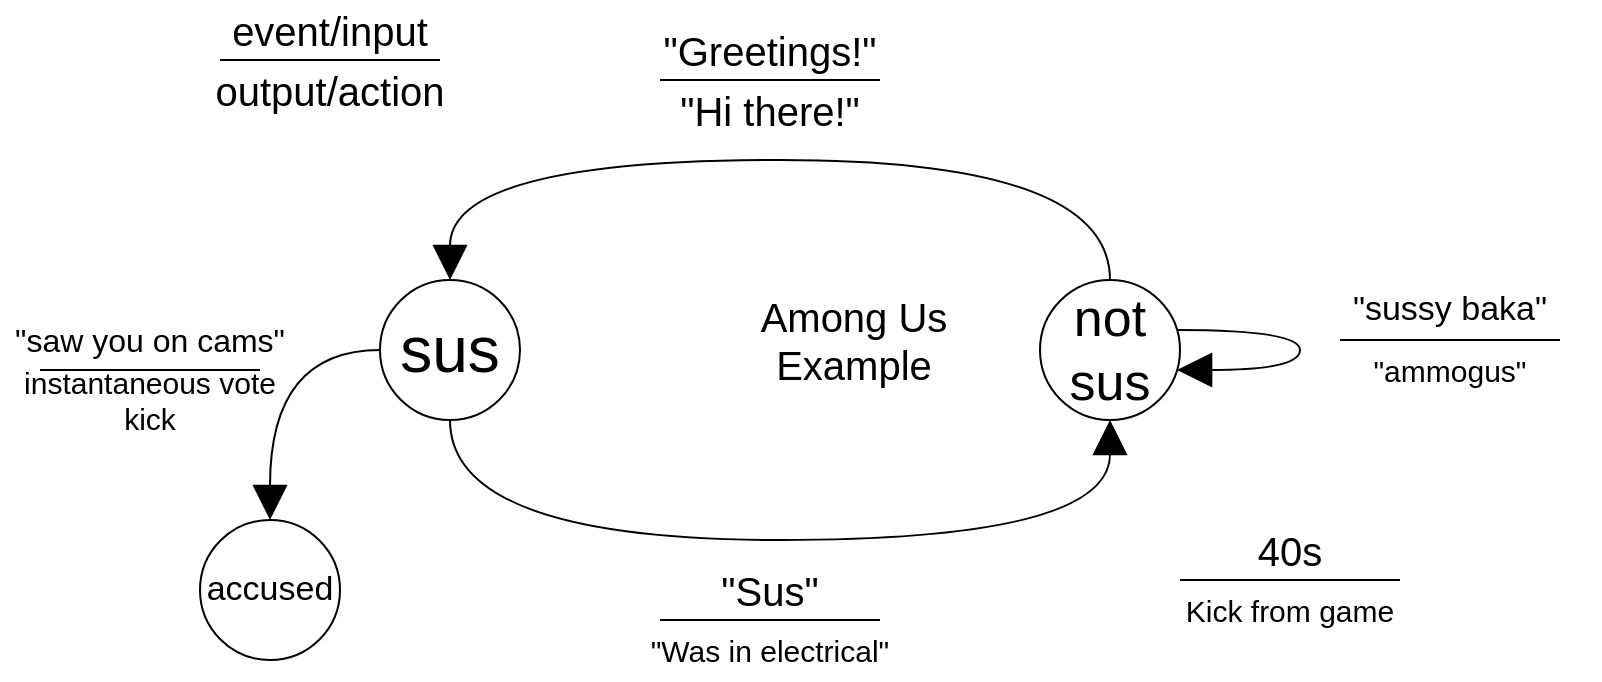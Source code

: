 <mxfile>
    <diagram id="560GXQTi_QRzfbSwSS2A" name="Page-1">
        <mxGraphModel dx="1982" dy="2610" grid="1" gridSize="10" guides="1" tooltips="1" connect="1" arrows="1" fold="1" page="1" pageScale="1" pageWidth="850" pageHeight="1100" math="0" shadow="0">
            <root>
                <mxCell id="0"/>
                <mxCell id="1" parent="0"/>
                <mxCell id="5" style="edgeStyle=orthogonalEdgeStyle;curved=1;html=1;fontSize=40;endArrow=block;endFill=1;endSize=15;" edge="1" parent="1" source="2" target="3">
                    <mxGeometry relative="1" as="geometry">
                        <Array as="points">
                            <mxPoint x="135" y="210"/>
                            <mxPoint x="465" y="210"/>
                        </Array>
                    </mxGeometry>
                </mxCell>
                <mxCell id="25" style="edgeStyle=orthogonalEdgeStyle;curved=1;html=1;fontSize=19;endArrow=block;endFill=1;endSize=15;" edge="1" parent="1" source="2" target="24">
                    <mxGeometry relative="1" as="geometry"/>
                </mxCell>
                <mxCell id="2" value="sus" style="ellipse;whiteSpace=wrap;html=1;aspect=fixed;fontSize=32;" vertex="1" parent="1">
                    <mxGeometry x="100" y="80" width="70" height="70" as="geometry"/>
                </mxCell>
                <mxCell id="4" style="edgeStyle=orthogonalEdgeStyle;html=1;fontSize=40;endArrow=block;endFill=1;endSize=15;curved=1;" edge="1" parent="1" source="3" target="2">
                    <mxGeometry relative="1" as="geometry">
                        <Array as="points">
                            <mxPoint x="465" y="20"/>
                            <mxPoint x="135" y="20"/>
                        </Array>
                    </mxGeometry>
                </mxCell>
                <mxCell id="3" value="not sus" style="ellipse;whiteSpace=wrap;html=1;aspect=fixed;fontSize=26;" vertex="1" parent="1">
                    <mxGeometry x="430" y="80" width="70" height="70" as="geometry"/>
                </mxCell>
                <mxCell id="6" value="" style="endArrow=none;html=1;fontSize=40;endSize=15;curved=1;" edge="1" parent="1">
                    <mxGeometry width="50" height="50" relative="1" as="geometry">
                        <mxPoint x="20" y="-30" as="sourcePoint"/>
                        <mxPoint x="130" y="-30" as="targetPoint"/>
                    </mxGeometry>
                </mxCell>
                <mxCell id="7" value="event/input" style="text;html=1;strokeColor=none;fillColor=none;align=center;verticalAlign=middle;whiteSpace=wrap;rounded=0;fontSize=20;" vertex="1" parent="1">
                    <mxGeometry x="20" y="-60" width="110" height="30" as="geometry"/>
                </mxCell>
                <mxCell id="8" value="output/action" style="text;html=1;strokeColor=none;fillColor=none;align=center;verticalAlign=middle;whiteSpace=wrap;rounded=0;fontSize=20;" vertex="1" parent="1">
                    <mxGeometry x="20" y="-30" width="110" height="30" as="geometry"/>
                </mxCell>
                <mxCell id="9" value="" style="endArrow=none;html=1;fontSize=40;endSize=15;curved=1;" edge="1" parent="1">
                    <mxGeometry width="50" height="50" relative="1" as="geometry">
                        <mxPoint x="240" y="-20" as="sourcePoint"/>
                        <mxPoint x="350" y="-20" as="targetPoint"/>
                    </mxGeometry>
                </mxCell>
                <mxCell id="10" value="&quot;Greetings!&quot;" style="text;html=1;strokeColor=none;fillColor=none;align=center;verticalAlign=middle;whiteSpace=wrap;rounded=0;fontSize=20;" vertex="1" parent="1">
                    <mxGeometry x="240" y="-50" width="110" height="30" as="geometry"/>
                </mxCell>
                <mxCell id="11" value="&quot;Hi there!&quot;" style="text;html=1;strokeColor=none;fillColor=none;align=center;verticalAlign=middle;whiteSpace=wrap;rounded=0;fontSize=20;" vertex="1" parent="1">
                    <mxGeometry x="240" y="-20" width="110" height="30" as="geometry"/>
                </mxCell>
                <mxCell id="12" value="" style="endArrow=none;html=1;fontSize=40;endSize=15;curved=1;" edge="1" parent="1">
                    <mxGeometry width="50" height="50" relative="1" as="geometry">
                        <mxPoint x="240" y="250" as="sourcePoint"/>
                        <mxPoint x="350" y="250" as="targetPoint"/>
                    </mxGeometry>
                </mxCell>
                <mxCell id="13" value="&quot;Sus&quot;" style="text;html=1;strokeColor=none;fillColor=none;align=center;verticalAlign=middle;whiteSpace=wrap;rounded=0;fontSize=20;" vertex="1" parent="1">
                    <mxGeometry x="240" y="220" width="110" height="30" as="geometry"/>
                </mxCell>
                <mxCell id="14" value="&quot;Was in electrical&quot;" style="text;html=1;strokeColor=none;fillColor=none;align=center;verticalAlign=middle;whiteSpace=wrap;rounded=0;fontSize=15;" vertex="1" parent="1">
                    <mxGeometry x="220" y="250" width="150" height="30" as="geometry"/>
                </mxCell>
                <mxCell id="15" value="" style="endArrow=none;html=1;fontSize=40;endSize=15;curved=1;" edge="1" parent="1">
                    <mxGeometry width="50" height="50" relative="1" as="geometry">
                        <mxPoint x="500" y="230" as="sourcePoint"/>
                        <mxPoint x="610" y="230" as="targetPoint"/>
                    </mxGeometry>
                </mxCell>
                <mxCell id="16" value="40s" style="text;html=1;strokeColor=none;fillColor=none;align=center;verticalAlign=middle;whiteSpace=wrap;rounded=0;fontSize=20;" vertex="1" parent="1">
                    <mxGeometry x="500" y="200" width="110" height="30" as="geometry"/>
                </mxCell>
                <mxCell id="17" value="Kick from game" style="text;html=1;strokeColor=none;fillColor=none;align=center;verticalAlign=middle;whiteSpace=wrap;rounded=0;fontSize=15;" vertex="1" parent="1">
                    <mxGeometry x="480" y="230" width="150" height="30" as="geometry"/>
                </mxCell>
                <mxCell id="18" style="edgeStyle=orthogonalEdgeStyle;curved=1;html=1;fontSize=15;endArrow=block;endFill=1;endSize=15;" edge="1" parent="1" source="3" target="3">
                    <mxGeometry relative="1" as="geometry">
                        <Array as="points">
                            <mxPoint x="560" y="115"/>
                        </Array>
                    </mxGeometry>
                </mxCell>
                <mxCell id="21" value="" style="endArrow=none;html=1;fontSize=40;endSize=15;curved=1;" edge="1" parent="1">
                    <mxGeometry width="50" height="50" relative="1" as="geometry">
                        <mxPoint x="580" y="110" as="sourcePoint"/>
                        <mxPoint x="690" y="110" as="targetPoint"/>
                    </mxGeometry>
                </mxCell>
                <mxCell id="22" value="&quot;sussy baka&quot;" style="text;html=1;strokeColor=none;fillColor=none;align=center;verticalAlign=middle;whiteSpace=wrap;rounded=0;fontSize=17;" vertex="1" parent="1">
                    <mxGeometry x="580" y="80" width="110" height="30" as="geometry"/>
                </mxCell>
                <mxCell id="23" value="&quot;ammogus&quot;" style="text;html=1;strokeColor=none;fillColor=none;align=center;verticalAlign=middle;whiteSpace=wrap;rounded=0;fontSize=15;" vertex="1" parent="1">
                    <mxGeometry x="560" y="110" width="150" height="30" as="geometry"/>
                </mxCell>
                <mxCell id="24" value="accused" style="ellipse;whiteSpace=wrap;html=1;aspect=fixed;fontSize=17;" vertex="1" parent="1">
                    <mxGeometry x="10" y="200" width="70" height="70" as="geometry"/>
                </mxCell>
                <mxCell id="26" value="" style="endArrow=none;html=1;fontSize=40;endSize=15;curved=1;" edge="1" parent="1">
                    <mxGeometry width="50" height="50" relative="1" as="geometry">
                        <mxPoint x="-70" y="125" as="sourcePoint"/>
                        <mxPoint x="40" y="125" as="targetPoint"/>
                    </mxGeometry>
                </mxCell>
                <mxCell id="27" value="&quot;saw you on cams&quot;" style="text;html=1;strokeColor=none;fillColor=none;align=center;verticalAlign=middle;whiteSpace=wrap;rounded=0;fontSize=16;" vertex="1" parent="1">
                    <mxGeometry x="-90" y="95" width="150" height="30" as="geometry"/>
                </mxCell>
                <mxCell id="28" value="instantaneous vote kick" style="text;html=1;strokeColor=none;fillColor=none;align=center;verticalAlign=middle;whiteSpace=wrap;rounded=0;fontSize=15;" vertex="1" parent="1">
                    <mxGeometry x="-90" y="125" width="150" height="30" as="geometry"/>
                </mxCell>
                <mxCell id="29" value="" style="shape=image;verticalLabelPosition=bottom;labelBackgroundColor=#ffffff;verticalAlign=top;aspect=fixed;imageAspect=0;image=https://www.graphicpie.com/wp-content/uploads/2020/11/red-among-us-png.png;" vertex="1" parent="1">
                    <mxGeometry x="190" y="46.87" width="111.88" height="136.25" as="geometry"/>
                </mxCell>
                <mxCell id="30" value="Among Us Example" style="text;html=1;strokeColor=none;fillColor=none;align=center;verticalAlign=middle;whiteSpace=wrap;rounded=0;fontSize=20;" vertex="1" parent="1">
                    <mxGeometry x="281.88" y="95" width="110" height="30" as="geometry"/>
                </mxCell>
            </root>
        </mxGraphModel>
    </diagram>
</mxfile>